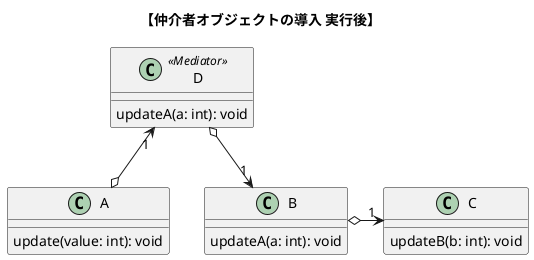 @startuml map_class_push_CFD
title "【仲介者オブジェクトの導入 実行後】"

together {
    class "A"{
        update(value: int): void
    }
    class "B"{
        updateA(a: int): void
    }
}

class "C"{
    updateB(b: int): void
}

class "D"<<Mediator>>{
    updateA(a: int): void
}

"A" o-up-> "1" "D"
"D" o-down-> "1" "B"
"B" o-right-> "1" "C"

@enduml